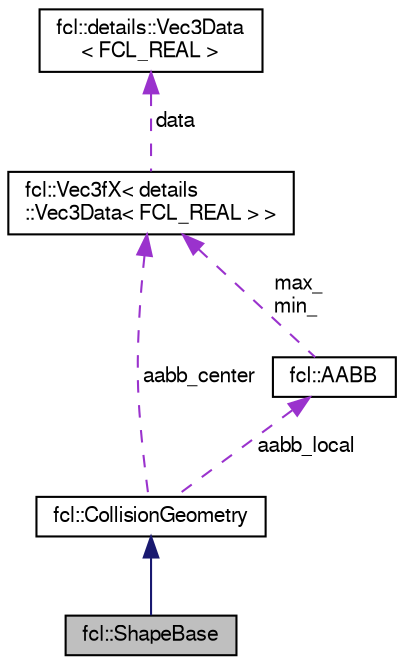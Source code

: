 digraph "fcl::ShapeBase"
{
  edge [fontname="FreeSans",fontsize="10",labelfontname="FreeSans",labelfontsize="10"];
  node [fontname="FreeSans",fontsize="10",shape=record];
  Node1 [label="fcl::ShapeBase",height=0.2,width=0.4,color="black", fillcolor="grey75", style="filled" fontcolor="black"];
  Node2 -> Node1 [dir="back",color="midnightblue",fontsize="10",style="solid",fontname="FreeSans"];
  Node2 [label="fcl::CollisionGeometry",height=0.2,width=0.4,color="black", fillcolor="white", style="filled",URL="$a00028.html",tooltip="The geometry for the object for collision or distance computation. "];
  Node3 -> Node2 [dir="back",color="darkorchid3",fontsize="10",style="dashed",label=" aabb_center" ,fontname="FreeSans"];
  Node3 [label="fcl::Vec3fX\< details\l::Vec3Data\< FCL_REAL \> \>",height=0.2,width=0.4,color="black", fillcolor="white", style="filled",URL="$a00223.html"];
  Node4 -> Node3 [dir="back",color="darkorchid3",fontsize="10",style="dashed",label=" data" ,fontname="FreeSans"];
  Node4 [label="fcl::details::Vec3Data\l\< FCL_REAL \>",height=0.2,width=0.4,color="black", fillcolor="white", style="filled",URL="$a00222.html"];
  Node5 -> Node2 [dir="back",color="darkorchid3",fontsize="10",style="dashed",label=" aabb_local" ,fontname="FreeSans"];
  Node5 [label="fcl::AABB",height=0.2,width=0.4,color="black", fillcolor="white", style="filled",URL="$a00003.html",tooltip="A class describing the AABB collision structure, which is a box in 3D space determined by two diagona..."];
  Node3 -> Node5 [dir="back",color="darkorchid3",fontsize="10",style="dashed",label=" max_\nmin_" ,fontname="FreeSans"];
}
